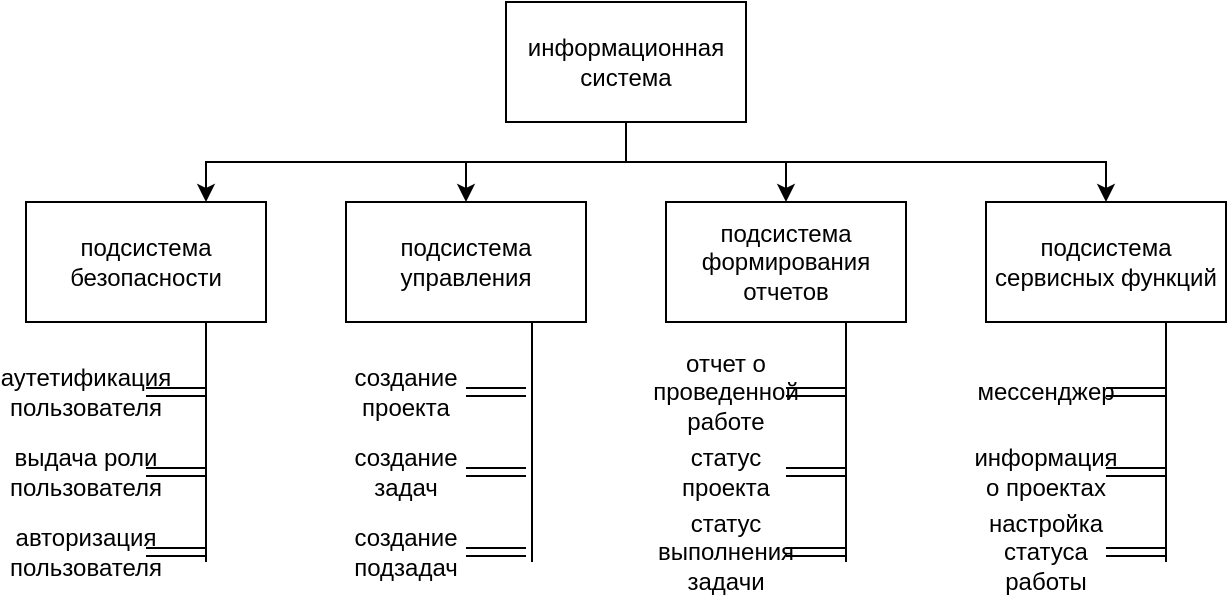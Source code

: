 <mxfile version="23.1.8" type="device">
  <diagram name="Страница — 1" id="zlo3eZe_culXzpx8r6Gk">
    <mxGraphModel dx="1354" dy="566" grid="1" gridSize="10" guides="1" tooltips="1" connect="1" arrows="1" fold="1" page="1" pageScale="1" pageWidth="827" pageHeight="1169" math="0" shadow="0">
      <root>
        <mxCell id="0" />
        <mxCell id="1" parent="0" />
        <mxCell id="4C_NbnH7VWqDaz8hS9B3-13" style="edgeStyle=orthogonalEdgeStyle;rounded=0;orthogonalLoop=1;jettySize=auto;html=1;exitX=0.5;exitY=1;exitDx=0;exitDy=0;entryX=0.75;entryY=0;entryDx=0;entryDy=0;" parent="1" source="4C_NbnH7VWqDaz8hS9B3-1" target="4C_NbnH7VWqDaz8hS9B3-5" edge="1">
          <mxGeometry relative="1" as="geometry" />
        </mxCell>
        <mxCell id="4C_NbnH7VWqDaz8hS9B3-14" style="edgeStyle=orthogonalEdgeStyle;rounded=0;orthogonalLoop=1;jettySize=auto;html=1;exitX=0.5;exitY=1;exitDx=0;exitDy=0;entryX=0.5;entryY=0;entryDx=0;entryDy=0;" parent="1" source="4C_NbnH7VWqDaz8hS9B3-1" target="4C_NbnH7VWqDaz8hS9B3-2" edge="1">
          <mxGeometry relative="1" as="geometry" />
        </mxCell>
        <mxCell id="4C_NbnH7VWqDaz8hS9B3-15" style="edgeStyle=orthogonalEdgeStyle;rounded=0;orthogonalLoop=1;jettySize=auto;html=1;exitX=0.5;exitY=1;exitDx=0;exitDy=0;entryX=0.5;entryY=0;entryDx=0;entryDy=0;" parent="1" source="4C_NbnH7VWqDaz8hS9B3-1" target="4C_NbnH7VWqDaz8hS9B3-3" edge="1">
          <mxGeometry relative="1" as="geometry" />
        </mxCell>
        <mxCell id="4C_NbnH7VWqDaz8hS9B3-16" style="edgeStyle=orthogonalEdgeStyle;rounded=0;orthogonalLoop=1;jettySize=auto;html=1;exitX=0.5;exitY=1;exitDx=0;exitDy=0;entryX=0.5;entryY=0;entryDx=0;entryDy=0;" parent="1" source="4C_NbnH7VWqDaz8hS9B3-1" target="4C_NbnH7VWqDaz8hS9B3-4" edge="1">
          <mxGeometry relative="1" as="geometry" />
        </mxCell>
        <mxCell id="4C_NbnH7VWqDaz8hS9B3-1" value="информационная система" style="rounded=0;whiteSpace=wrap;html=1;" parent="1" vertex="1">
          <mxGeometry x="400" y="220" width="120" height="60" as="geometry" />
        </mxCell>
        <mxCell id="4C_NbnH7VWqDaz8hS9B3-2" value="подсистема&lt;br&gt;управления" style="rounded=0;whiteSpace=wrap;html=1;" parent="1" vertex="1">
          <mxGeometry x="320" y="320" width="120" height="60" as="geometry" />
        </mxCell>
        <mxCell id="4C_NbnH7VWqDaz8hS9B3-3" value="подсистема&lt;br&gt;формирования отчетов" style="rounded=0;whiteSpace=wrap;html=1;" parent="1" vertex="1">
          <mxGeometry x="480" y="320" width="120" height="60" as="geometry" />
        </mxCell>
        <mxCell id="4C_NbnH7VWqDaz8hS9B3-4" value="подсистема сервисных функций" style="rounded=0;whiteSpace=wrap;html=1;" parent="1" vertex="1">
          <mxGeometry x="640" y="320" width="120" height="60" as="geometry" />
        </mxCell>
        <mxCell id="4C_NbnH7VWqDaz8hS9B3-5" value="подсистема&lt;br&gt;безопасности" style="rounded=0;whiteSpace=wrap;html=1;" parent="1" vertex="1">
          <mxGeometry x="160" y="320" width="120" height="60" as="geometry" />
        </mxCell>
        <mxCell id="4C_NbnH7VWqDaz8hS9B3-11" style="edgeStyle=orthogonalEdgeStyle;rounded=0;orthogonalLoop=1;jettySize=auto;html=1;exitX=1;exitY=0.5;exitDx=0;exitDy=0;shape=link;" parent="1" source="4C_NbnH7VWqDaz8hS9B3-6" edge="1">
          <mxGeometry relative="1" as="geometry">
            <mxPoint x="250" y="455" as="targetPoint" />
          </mxGeometry>
        </mxCell>
        <mxCell id="4C_NbnH7VWqDaz8hS9B3-6" value="выдача роли пользователя" style="text;html=1;strokeColor=none;fillColor=none;align=center;verticalAlign=middle;whiteSpace=wrap;rounded=0;" parent="1" vertex="1">
          <mxGeometry x="160" y="440" width="60" height="30" as="geometry" />
        </mxCell>
        <mxCell id="4C_NbnH7VWqDaz8hS9B3-10" style="edgeStyle=orthogonalEdgeStyle;rounded=0;orthogonalLoop=1;jettySize=auto;html=1;exitX=1;exitY=0.5;exitDx=0;exitDy=0;shape=link;" parent="1" source="4C_NbnH7VWqDaz8hS9B3-7" edge="1">
          <mxGeometry relative="1" as="geometry">
            <mxPoint x="250" y="415" as="targetPoint" />
          </mxGeometry>
        </mxCell>
        <mxCell id="4C_NbnH7VWqDaz8hS9B3-7" value="аутетификация пользователя" style="text;html=1;strokeColor=none;fillColor=none;align=center;verticalAlign=middle;whiteSpace=wrap;rounded=0;" parent="1" vertex="1">
          <mxGeometry x="160" y="400" width="60" height="30" as="geometry" />
        </mxCell>
        <mxCell id="4C_NbnH7VWqDaz8hS9B3-12" style="edgeStyle=orthogonalEdgeStyle;rounded=0;orthogonalLoop=1;jettySize=auto;html=1;exitX=1;exitY=0.5;exitDx=0;exitDy=0;shape=link;" parent="1" source="4C_NbnH7VWqDaz8hS9B3-8" edge="1">
          <mxGeometry relative="1" as="geometry">
            <mxPoint x="250" y="495" as="targetPoint" />
          </mxGeometry>
        </mxCell>
        <mxCell id="4C_NbnH7VWqDaz8hS9B3-8" value="авторизация пользователя" style="text;html=1;strokeColor=none;fillColor=none;align=center;verticalAlign=middle;whiteSpace=wrap;rounded=0;" parent="1" vertex="1">
          <mxGeometry x="160" y="480" width="60" height="30" as="geometry" />
        </mxCell>
        <mxCell id="4C_NbnH7VWqDaz8hS9B3-9" value="" style="endArrow=none;html=1;rounded=0;entryX=0.75;entryY=1;entryDx=0;entryDy=0;" parent="1" target="4C_NbnH7VWqDaz8hS9B3-5" edge="1">
          <mxGeometry width="50" height="50" relative="1" as="geometry">
            <mxPoint x="250" y="500" as="sourcePoint" />
            <mxPoint x="310" y="440" as="targetPoint" />
            <Array as="points">
              <mxPoint x="250" y="420" />
            </Array>
          </mxGeometry>
        </mxCell>
        <mxCell id="4C_NbnH7VWqDaz8hS9B3-21" style="edgeStyle=orthogonalEdgeStyle;rounded=0;orthogonalLoop=1;jettySize=auto;html=1;exitX=1;exitY=0.5;exitDx=0;exitDy=0;shape=link;" parent="1" source="4C_NbnH7VWqDaz8hS9B3-17" edge="1">
          <mxGeometry relative="1" as="geometry">
            <mxPoint x="410" y="415" as="targetPoint" />
          </mxGeometry>
        </mxCell>
        <mxCell id="4C_NbnH7VWqDaz8hS9B3-17" value="создание проекта" style="text;html=1;strokeColor=none;fillColor=none;align=center;verticalAlign=middle;whiteSpace=wrap;rounded=0;" parent="1" vertex="1">
          <mxGeometry x="320" y="400" width="60" height="30" as="geometry" />
        </mxCell>
        <mxCell id="4C_NbnH7VWqDaz8hS9B3-22" style="edgeStyle=orthogonalEdgeStyle;rounded=0;orthogonalLoop=1;jettySize=auto;html=1;exitX=1;exitY=0.5;exitDx=0;exitDy=0;shape=link;" parent="1" source="4C_NbnH7VWqDaz8hS9B3-18" edge="1">
          <mxGeometry relative="1" as="geometry">
            <mxPoint x="410" y="455" as="targetPoint" />
          </mxGeometry>
        </mxCell>
        <mxCell id="4C_NbnH7VWqDaz8hS9B3-18" value="создание задач" style="text;html=1;strokeColor=none;fillColor=none;align=center;verticalAlign=middle;whiteSpace=wrap;rounded=0;" parent="1" vertex="1">
          <mxGeometry x="320" y="440" width="60" height="30" as="geometry" />
        </mxCell>
        <mxCell id="4C_NbnH7VWqDaz8hS9B3-23" style="edgeStyle=orthogonalEdgeStyle;rounded=0;orthogonalLoop=1;jettySize=auto;html=1;exitX=1;exitY=0.5;exitDx=0;exitDy=0;shape=link;" parent="1" source="4C_NbnH7VWqDaz8hS9B3-19" edge="1">
          <mxGeometry relative="1" as="geometry">
            <mxPoint x="410" y="495" as="targetPoint" />
          </mxGeometry>
        </mxCell>
        <mxCell id="4C_NbnH7VWqDaz8hS9B3-19" value="создание подзадач" style="text;html=1;strokeColor=none;fillColor=none;align=center;verticalAlign=middle;whiteSpace=wrap;rounded=0;" parent="1" vertex="1">
          <mxGeometry x="320" y="480" width="60" height="30" as="geometry" />
        </mxCell>
        <mxCell id="4C_NbnH7VWqDaz8hS9B3-20" value="" style="endArrow=none;html=1;rounded=0;entryX=0.75;entryY=1;entryDx=0;entryDy=0;" parent="1" edge="1">
          <mxGeometry width="50" height="50" relative="1" as="geometry">
            <mxPoint x="413" y="500" as="sourcePoint" />
            <mxPoint x="413" y="380" as="targetPoint" />
            <Array as="points">
              <mxPoint x="413" y="420" />
            </Array>
          </mxGeometry>
        </mxCell>
        <mxCell id="4C_NbnH7VWqDaz8hS9B3-30" style="edgeStyle=orthogonalEdgeStyle;rounded=0;orthogonalLoop=1;jettySize=auto;html=1;exitX=1;exitY=0.5;exitDx=0;exitDy=0;shape=link;" parent="1" source="4C_NbnH7VWqDaz8hS9B3-26" edge="1">
          <mxGeometry relative="1" as="geometry">
            <mxPoint x="570" y="415" as="targetPoint" />
          </mxGeometry>
        </mxCell>
        <mxCell id="4C_NbnH7VWqDaz8hS9B3-26" value="отчет о проведенной работе" style="text;html=1;strokeColor=none;fillColor=none;align=center;verticalAlign=middle;whiteSpace=wrap;rounded=0;" parent="1" vertex="1">
          <mxGeometry x="480" y="400" width="60" height="30" as="geometry" />
        </mxCell>
        <mxCell id="4C_NbnH7VWqDaz8hS9B3-31" style="edgeStyle=orthogonalEdgeStyle;rounded=0;orthogonalLoop=1;jettySize=auto;html=1;exitX=1;exitY=0.5;exitDx=0;exitDy=0;shape=link;" parent="1" source="4C_NbnH7VWqDaz8hS9B3-27" edge="1">
          <mxGeometry relative="1" as="geometry">
            <mxPoint x="570" y="455" as="targetPoint" />
          </mxGeometry>
        </mxCell>
        <mxCell id="4C_NbnH7VWqDaz8hS9B3-27" value="статус проекта" style="text;html=1;strokeColor=none;fillColor=none;align=center;verticalAlign=middle;whiteSpace=wrap;rounded=0;" parent="1" vertex="1">
          <mxGeometry x="480" y="440" width="60" height="30" as="geometry" />
        </mxCell>
        <mxCell id="4C_NbnH7VWqDaz8hS9B3-32" style="edgeStyle=orthogonalEdgeStyle;rounded=0;orthogonalLoop=1;jettySize=auto;html=1;exitX=1;exitY=0.5;exitDx=0;exitDy=0;shape=link;" parent="1" source="4C_NbnH7VWqDaz8hS9B3-28" edge="1">
          <mxGeometry relative="1" as="geometry">
            <mxPoint x="570" y="495" as="targetPoint" />
          </mxGeometry>
        </mxCell>
        <mxCell id="4C_NbnH7VWqDaz8hS9B3-28" value="статус выполнения задачи" style="text;html=1;strokeColor=none;fillColor=none;align=center;verticalAlign=middle;whiteSpace=wrap;rounded=0;" parent="1" vertex="1">
          <mxGeometry x="480" y="480" width="60" height="30" as="geometry" />
        </mxCell>
        <mxCell id="4C_NbnH7VWqDaz8hS9B3-29" value="" style="endArrow=none;html=1;rounded=0;entryX=0.75;entryY=1;entryDx=0;entryDy=0;" parent="1" edge="1">
          <mxGeometry width="50" height="50" relative="1" as="geometry">
            <mxPoint x="570" y="500" as="sourcePoint" />
            <mxPoint x="570" y="380" as="targetPoint" />
            <Array as="points">
              <mxPoint x="570" y="420" />
            </Array>
          </mxGeometry>
        </mxCell>
        <mxCell id="4C_NbnH7VWqDaz8hS9B3-37" style="edgeStyle=orthogonalEdgeStyle;rounded=0;orthogonalLoop=1;jettySize=auto;html=1;exitX=1;exitY=0.5;exitDx=0;exitDy=0;shape=link;" parent="1" source="4C_NbnH7VWqDaz8hS9B3-33" edge="1">
          <mxGeometry relative="1" as="geometry">
            <mxPoint x="730" y="415" as="targetPoint" />
          </mxGeometry>
        </mxCell>
        <mxCell id="4C_NbnH7VWqDaz8hS9B3-33" value="мессенджер" style="text;html=1;strokeColor=none;fillColor=none;align=center;verticalAlign=middle;whiteSpace=wrap;rounded=0;" parent="1" vertex="1">
          <mxGeometry x="640" y="400" width="60" height="30" as="geometry" />
        </mxCell>
        <mxCell id="4C_NbnH7VWqDaz8hS9B3-38" style="edgeStyle=orthogonalEdgeStyle;rounded=0;orthogonalLoop=1;jettySize=auto;html=1;exitX=1;exitY=0.5;exitDx=0;exitDy=0;shape=link;" parent="1" source="4C_NbnH7VWqDaz8hS9B3-34" edge="1">
          <mxGeometry relative="1" as="geometry">
            <mxPoint x="730" y="455" as="targetPoint" />
          </mxGeometry>
        </mxCell>
        <mxCell id="4C_NbnH7VWqDaz8hS9B3-34" value="информация о проектах" style="text;html=1;strokeColor=none;fillColor=none;align=center;verticalAlign=middle;whiteSpace=wrap;rounded=0;" parent="1" vertex="1">
          <mxGeometry x="640" y="440" width="60" height="30" as="geometry" />
        </mxCell>
        <mxCell id="4C_NbnH7VWqDaz8hS9B3-39" style="edgeStyle=orthogonalEdgeStyle;rounded=0;orthogonalLoop=1;jettySize=auto;html=1;exitX=1;exitY=0.5;exitDx=0;exitDy=0;shape=link;" parent="1" source="4C_NbnH7VWqDaz8hS9B3-35" edge="1">
          <mxGeometry relative="1" as="geometry">
            <mxPoint x="730" y="495" as="targetPoint" />
          </mxGeometry>
        </mxCell>
        <mxCell id="4C_NbnH7VWqDaz8hS9B3-35" value="настройка статуса работы" style="text;html=1;strokeColor=none;fillColor=none;align=center;verticalAlign=middle;whiteSpace=wrap;rounded=0;" parent="1" vertex="1">
          <mxGeometry x="640" y="480" width="60" height="30" as="geometry" />
        </mxCell>
        <mxCell id="4C_NbnH7VWqDaz8hS9B3-36" value="" style="endArrow=none;html=1;rounded=0;entryX=0.75;entryY=1;entryDx=0;entryDy=0;" parent="1" edge="1">
          <mxGeometry width="50" height="50" relative="1" as="geometry">
            <mxPoint x="730" y="500" as="sourcePoint" />
            <mxPoint x="730" y="380" as="targetPoint" />
            <Array as="points">
              <mxPoint x="730" y="420" />
            </Array>
          </mxGeometry>
        </mxCell>
      </root>
    </mxGraphModel>
  </diagram>
</mxfile>
